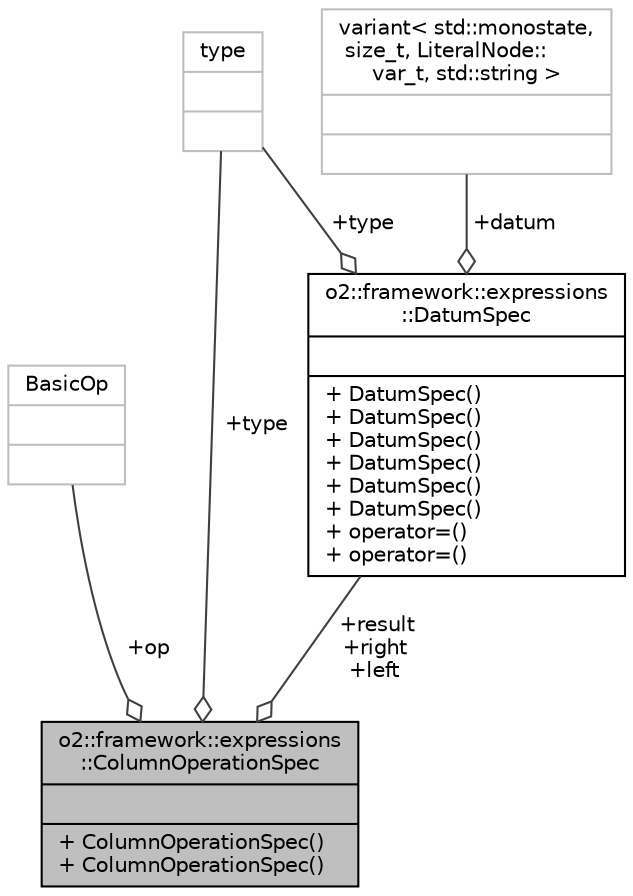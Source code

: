 digraph "o2::framework::expressions::ColumnOperationSpec"
{
 // INTERACTIVE_SVG=YES
  bgcolor="transparent";
  edge [fontname="Helvetica",fontsize="10",labelfontname="Helvetica",labelfontsize="10"];
  node [fontname="Helvetica",fontsize="10",shape=record];
  Node1 [label="{o2::framework::expressions\l::ColumnOperationSpec\n||+ ColumnOperationSpec()\l+ ColumnOperationSpec()\l}",height=0.2,width=0.4,color="black", fillcolor="grey75", style="filled", fontcolor="black"];
  Node2 -> Node1 [color="grey25",fontsize="10",style="solid",label=" +op" ,arrowhead="odiamond",fontname="Helvetica"];
  Node2 [label="{BasicOp\n||}",height=0.2,width=0.4,color="grey75"];
  Node3 -> Node1 [color="grey25",fontsize="10",style="solid",label=" +type" ,arrowhead="odiamond",fontname="Helvetica"];
  Node3 [label="{type\n||}",height=0.2,width=0.4,color="grey75"];
  Node4 -> Node1 [color="grey25",fontsize="10",style="solid",label=" +result\n+right\n+left" ,arrowhead="odiamond",fontname="Helvetica"];
  Node4 [label="{o2::framework::expressions\l::DatumSpec\n||+ DatumSpec()\l+ DatumSpec()\l+ DatumSpec()\l+ DatumSpec()\l+ DatumSpec()\l+ DatumSpec()\l+ operator=()\l+ operator=()\l}",height=0.2,width=0.4,color="black",URL="$de/dbd/structo2_1_1framework_1_1expressions_1_1DatumSpec.html"];
  Node3 -> Node4 [color="grey25",fontsize="10",style="solid",label=" +type" ,arrowhead="odiamond",fontname="Helvetica"];
  Node5 -> Node4 [color="grey25",fontsize="10",style="solid",label=" +datum" ,arrowhead="odiamond",fontname="Helvetica"];
  Node5 [label="{variant\< std::monostate,\l size_t, LiteralNode::\lvar_t, std::string \>\n||}",height=0.2,width=0.4,color="grey75"];
}
